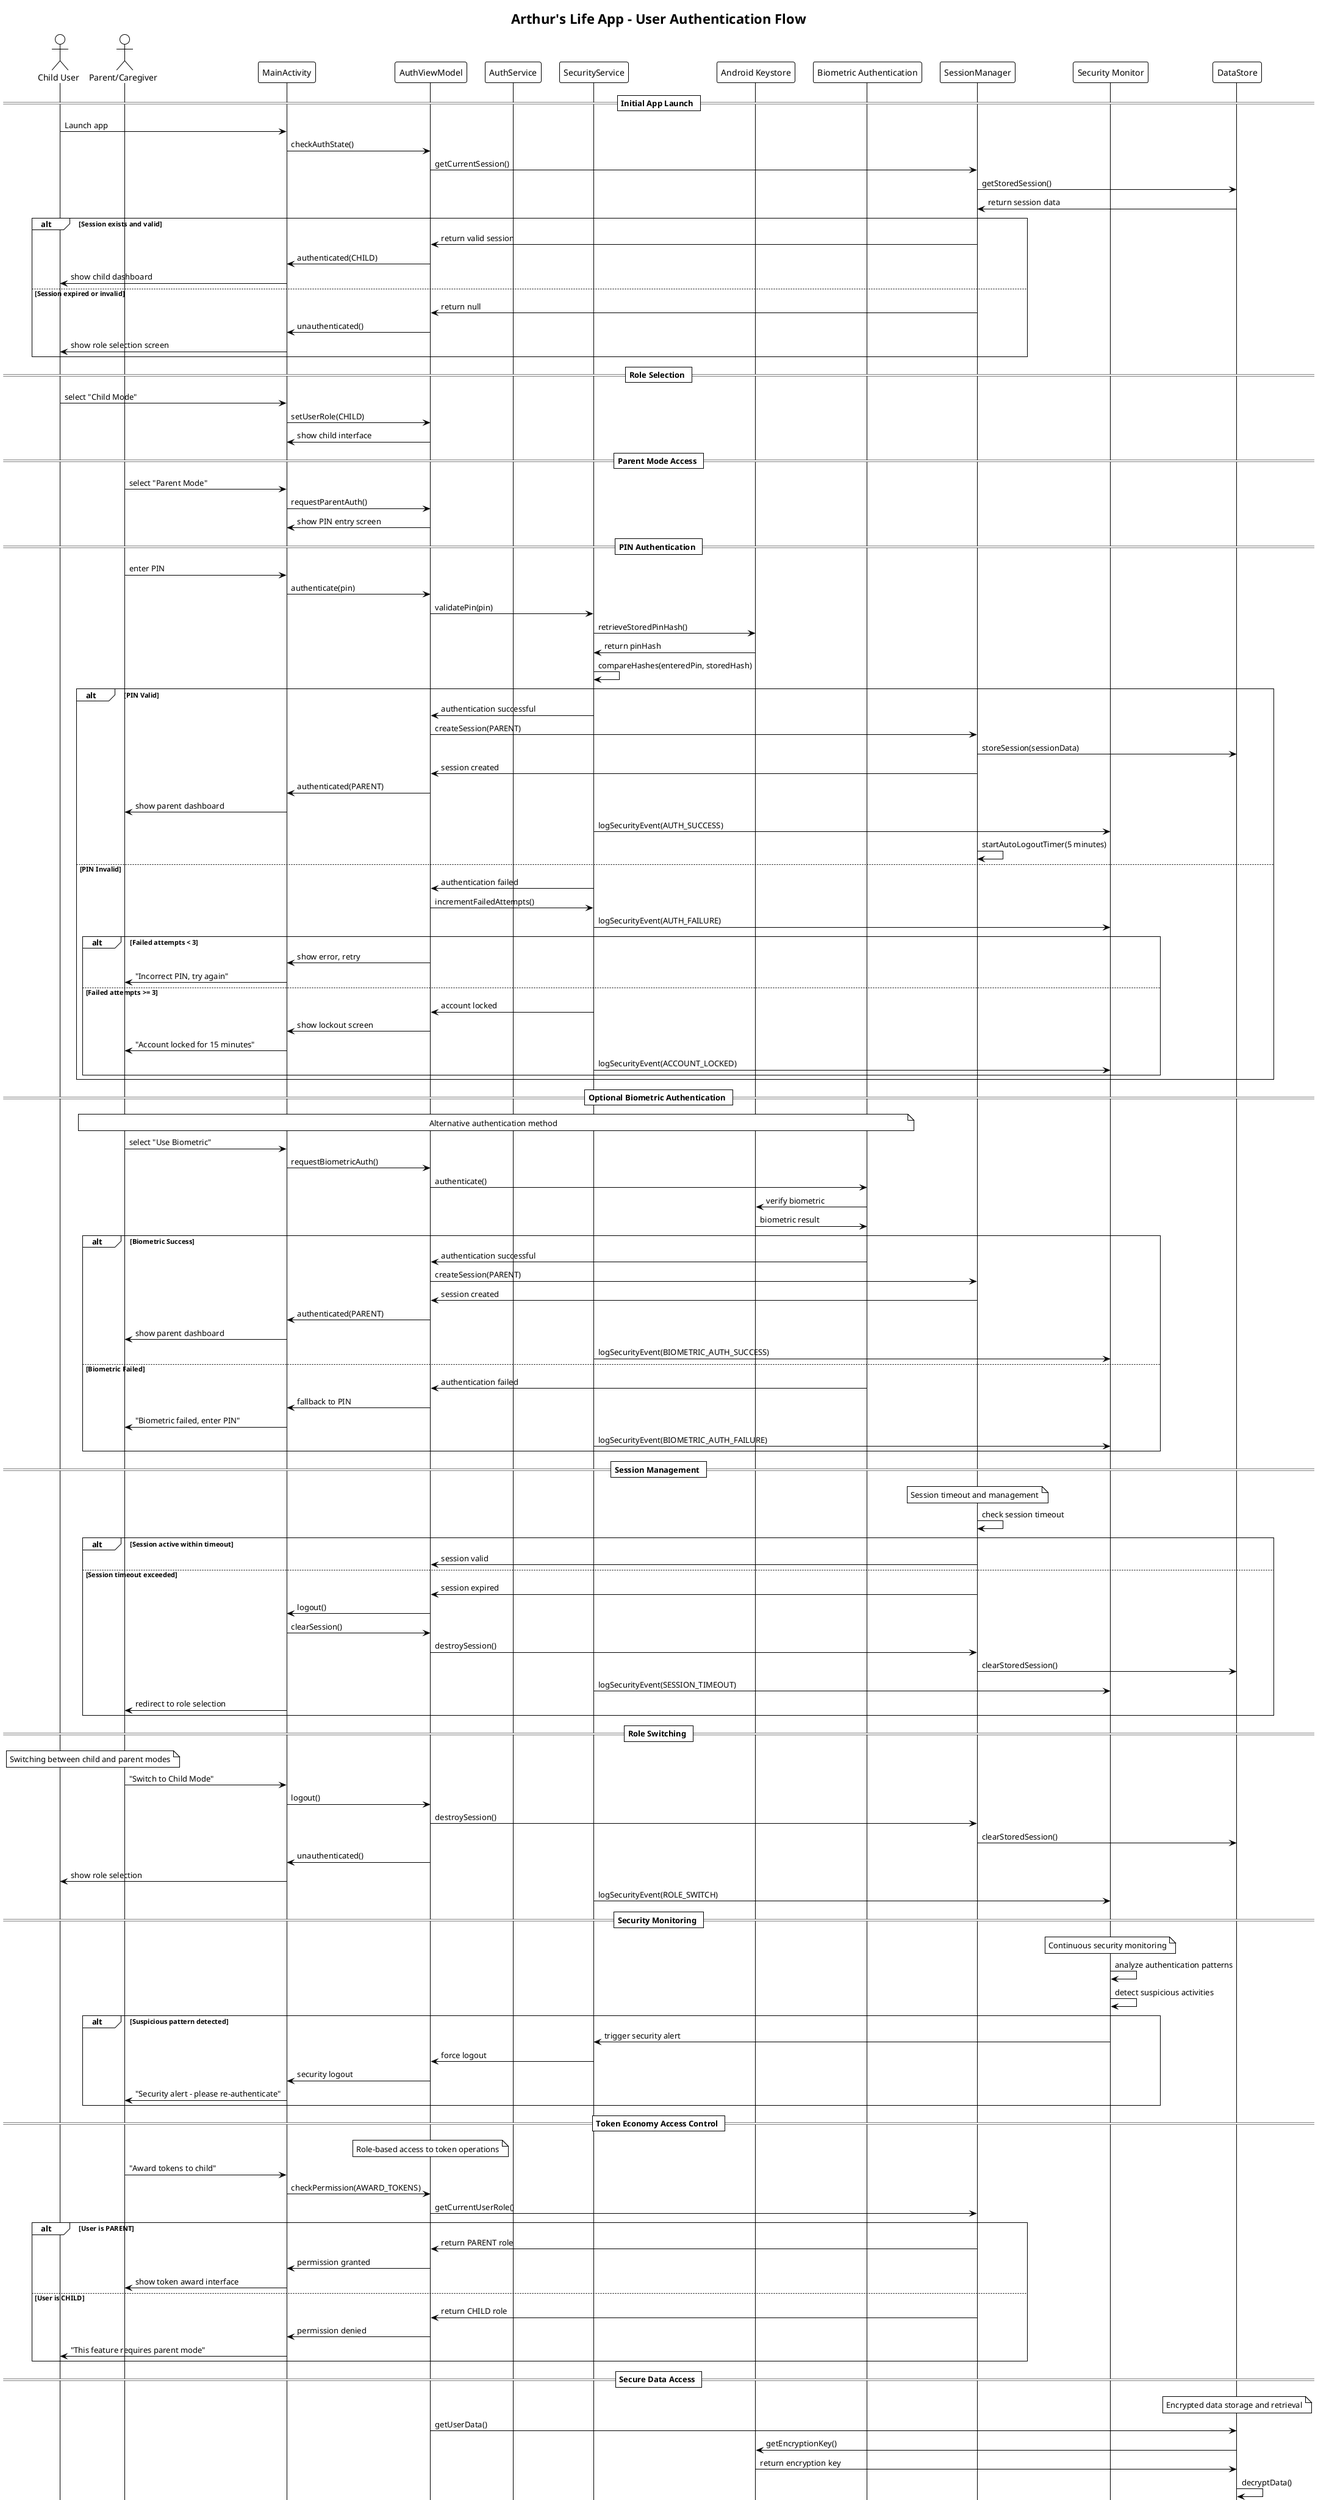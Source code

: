 @startuml user-authentication-flow
!theme plain

title Arthur's Life App - User Authentication Flow

actor Child as "Child User"
actor Parent as "Parent/Caregiver"
participant MainActivity as "MainActivity"
participant AuthViewModel as "AuthViewModel"
participant AuthService as "AuthService"
participant SecurityService as "SecurityService"
participant AndroidKeystore as "Android Keystore"
participant BiometricAuth as "Biometric Authentication"
participant SessionManager as "SessionManager"
participant SecurityMonitor as "Security Monitor"
participant DataStore as "DataStore"

== Initial App Launch ==

Child -> MainActivity: Launch app
MainActivity -> AuthViewModel: checkAuthState()
AuthViewModel -> SessionManager: getCurrentSession()
SessionManager -> DataStore: getStoredSession()
DataStore -> SessionManager: return session data

alt Session exists and valid
    SessionManager -> AuthViewModel: return valid session
    AuthViewModel -> MainActivity: authenticated(CHILD)
    MainActivity -> Child: show child dashboard
else Session expired or invalid
    SessionManager -> AuthViewModel: return null
    AuthViewModel -> MainActivity: unauthenticated()
    MainActivity -> Child: show role selection screen
end

== Role Selection ==

Child -> MainActivity: select "Child Mode"
MainActivity -> AuthViewModel: setUserRole(CHILD)
AuthViewModel -> MainActivity: show child interface

== Parent Mode Access ==

Parent -> MainActivity: select "Parent Mode"
MainActivity -> AuthViewModel: requestParentAuth()
AuthViewModel -> MainActivity: show PIN entry screen

== PIN Authentication ==

Parent -> MainActivity: enter PIN
MainActivity -> AuthViewModel: authenticate(pin)
AuthViewModel -> SecurityService: validatePin(pin)
SecurityService -> AndroidKeystore: retrieveStoredPinHash()
AndroidKeystore -> SecurityService: return pinHash
SecurityService -> SecurityService: compareHashes(enteredPin, storedHash)

alt PIN Valid
    SecurityService -> AuthViewModel: authentication successful
    AuthViewModel -> SessionManager: createSession(PARENT)
    SessionManager -> DataStore: storeSession(sessionData)
    SessionManager -> AuthViewModel: session created
    AuthViewModel -> MainActivity: authenticated(PARENT)
    MainActivity -> Parent: show parent dashboard
    
    ' Security logging
    SecurityService -> SecurityMonitor: logSecurityEvent(AUTH_SUCCESS)
    
    ' Auto-logout timer
    SessionManager -> SessionManager: startAutoLogoutTimer(5 minutes)
    
else PIN Invalid
    SecurityService -> AuthViewModel: authentication failed
    AuthViewModel -> SecurityService: incrementFailedAttempts()
    SecurityService -> SecurityMonitor: logSecurityEvent(AUTH_FAILURE)
    
    alt Failed attempts < 3
        AuthViewModel -> MainActivity: show error, retry
        MainActivity -> Parent: "Incorrect PIN, try again"
    else Failed attempts >= 3
        SecurityService -> AuthViewModel: account locked
        AuthViewModel -> MainActivity: show lockout screen
        MainActivity -> Parent: "Account locked for 15 minutes"
        SecurityService -> SecurityMonitor: logSecurityEvent(ACCOUNT_LOCKED)
    end
end

== Optional Biometric Authentication ==

note over Parent, BiometricAuth: Alternative authentication method

Parent -> MainActivity: select "Use Biometric"
MainActivity -> AuthViewModel: requestBiometricAuth()
AuthViewModel -> BiometricAuth: authenticate()
BiometricAuth -> AndroidKeystore: verify biometric
AndroidKeystore -> BiometricAuth: biometric result

alt Biometric Success
    BiometricAuth -> AuthViewModel: authentication successful
    AuthViewModel -> SessionManager: createSession(PARENT)
    SessionManager -> AuthViewModel: session created
    AuthViewModel -> MainActivity: authenticated(PARENT)
    MainActivity -> Parent: show parent dashboard
    SecurityService -> SecurityMonitor: logSecurityEvent(BIOMETRIC_AUTH_SUCCESS)
    
else Biometric Failed
    BiometricAuth -> AuthViewModel: authentication failed
    AuthViewModel -> MainActivity: fallback to PIN
    MainActivity -> Parent: "Biometric failed, enter PIN"
    SecurityService -> SecurityMonitor: logSecurityEvent(BIOMETRIC_AUTH_FAILURE)
end

== Session Management ==

note over SessionManager: Session timeout and management

SessionManager -> SessionManager: check session timeout
alt Session active within timeout
    SessionManager -> AuthViewModel: session valid
else Session timeout exceeded
    SessionManager -> AuthViewModel: session expired
    AuthViewModel -> MainActivity: logout()
    MainActivity -> AuthViewModel: clearSession()
    AuthViewModel -> SessionManager: destroySession()
    SessionManager -> DataStore: clearStoredSession()
    SecurityService -> SecurityMonitor: logSecurityEvent(SESSION_TIMEOUT)
    MainActivity -> Parent: redirect to role selection
end

== Role Switching ==

note over Child, Parent: Switching between child and parent modes

Parent -> MainActivity: "Switch to Child Mode"
MainActivity -> AuthViewModel: logout()
AuthViewModel -> SessionManager: destroySession()
SessionManager -> DataStore: clearStoredSession()
AuthViewModel -> MainActivity: unauthenticated()
MainActivity -> Child: show role selection
SecurityService -> SecurityMonitor: logSecurityEvent(ROLE_SWITCH)

== Security Monitoring ==

note over SecurityMonitor: Continuous security monitoring

SecurityMonitor -> SecurityMonitor: analyze authentication patterns
SecurityMonitor -> SecurityMonitor: detect suspicious activities

alt Suspicious pattern detected
    SecurityMonitor -> SecurityService: trigger security alert
    SecurityService -> AuthViewModel: force logout
    AuthViewModel -> MainActivity: security logout
    MainActivity -> Parent: "Security alert - please re-authenticate"
end

== Token Economy Access Control ==

note over AuthViewModel: Role-based access to token operations

Parent -> MainActivity: "Award tokens to child"
MainActivity -> AuthViewModel: checkPermission(AWARD_TOKENS)
AuthViewModel -> SessionManager: getCurrentUserRole()

alt User is PARENT
    SessionManager -> AuthViewModel: return PARENT role
    AuthViewModel -> MainActivity: permission granted
    MainActivity -> Parent: show token award interface
else User is CHILD
    SessionManager -> AuthViewModel: return CHILD role
    AuthViewModel -> MainActivity: permission denied
    MainActivity -> Child: "This feature requires parent mode"
end

== Secure Data Access ==

note over DataStore: Encrypted data storage and retrieval

AuthViewModel -> DataStore: getUserData()
DataStore -> AndroidKeystore: getEncryptionKey()
AndroidKeystore -> DataStore: return encryption key
DataStore -> DataStore: decryptData()
DataStore -> AuthViewModel: return decrypted user data

== Error Handling ==

note over SecurityService: Secure error handling

SecurityService -> SecurityMonitor: logSecurityEvent(ERROR_OCCURRED)
SecurityService -> AuthViewModel: return generic error
AuthViewModel -> MainActivity: show user-friendly error
MainActivity -> Parent: "Authentication failed, please try again"

note over SecurityService: Never expose sensitive error details

@enduml